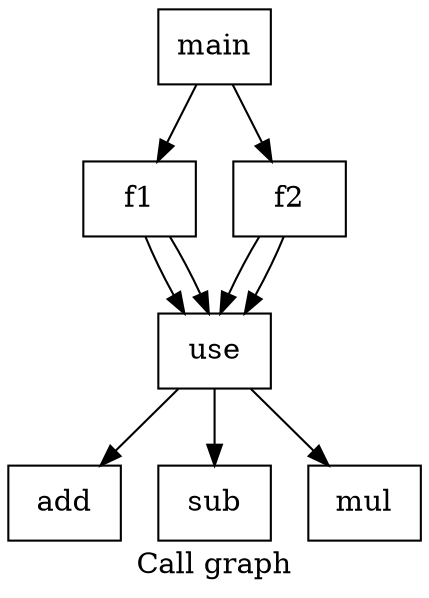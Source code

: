 digraph "Call graph" {
	label="Call graph";

	Node0x7fcc08507780 [shape=record,label="{add}"];
	Node0x7fcc085077e0 [shape=record,label="{sub}"];
	Node0x7fcc08507880 [shape=record,label="{mul}"];
	Node0x7fcc08507960 [shape=record,label="{use}"];
	Node0x7fcc08507960 -> Node0x7fcc085077e0;
	Node0x7fcc08507960 -> Node0x7fcc08507880;
	Node0x7fcc08507960 -> Node0x7fcc08507780;
	Node0x7fcc085079c0 [shape=record,label="{f1}"];
	Node0x7fcc085079c0 -> Node0x7fcc08507960;
	Node0x7fcc085079c0 -> Node0x7fcc08507960;
	Node0x7fcc085078e0 [shape=record,label="{f2}"];
	Node0x7fcc085078e0 -> Node0x7fcc08507960;
	Node0x7fcc085078e0 -> Node0x7fcc08507960;
	Node0x7fcc08507ba0 [shape=record,label="{main}"];
	Node0x7fcc08507ba0 -> Node0x7fcc085079c0;
	Node0x7fcc08507ba0 -> Node0x7fcc085078e0;
}
